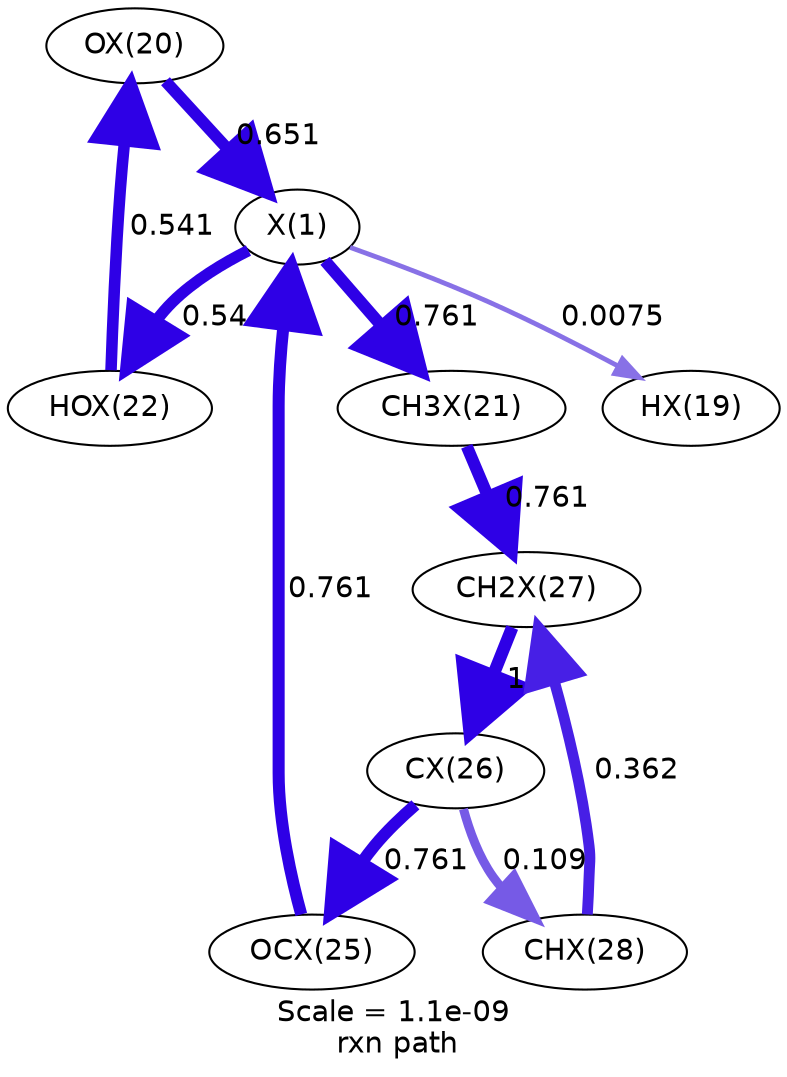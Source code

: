 digraph reaction_paths {
center=1;
s24 -> s22[fontname="Helvetica", style="setlinewidth(5.68)", arrowsize=2.84, color="0.7, 1.15, 0.9"
, label=" 0.651"];
s22 -> s23[fontname="Helvetica", style="setlinewidth(2.31)", arrowsize=1.15, color="0.7, 0.508, 0.9"
, label=" 0.0075"];
s22 -> s26[fontname="Helvetica", style="setlinewidth(5.54)", arrowsize=2.77, color="0.7, 1.04, 0.9"
, label=" 0.54"];
s22 -> s25[fontname="Helvetica", style="setlinewidth(5.79)", arrowsize=2.9, color="0.7, 1.26, 0.9"
, label=" 0.761"];
s29 -> s22[fontname="Helvetica", style="setlinewidth(5.79)", arrowsize=2.9, color="0.7, 1.26, 0.9"
, label=" 0.761"];
s26 -> s24[fontname="Helvetica", style="setlinewidth(5.54)", arrowsize=2.77, color="0.7, 1.04, 0.9"
, label=" 0.541"];
s25 -> s31[fontname="Helvetica", style="setlinewidth(5.79)", arrowsize=2.9, color="0.7, 1.26, 0.9"
, label=" 0.761"];
s32 -> s31[fontname="Helvetica", style="setlinewidth(5.23)", arrowsize=2.62, color="0.7, 0.862, 0.9"
, label=" 0.362"];
s31 -> s30[fontname="Helvetica", style="setlinewidth(6)", arrowsize=3, color="0.7, 1.5, 0.9"
, label=" 1"];
s30 -> s32[fontname="Helvetica", style="setlinewidth(4.33)", arrowsize=2.16, color="0.7, 0.609, 0.9"
, label=" 0.109"];
s30 -> s29[fontname="Helvetica", style="setlinewidth(5.79)", arrowsize=2.9, color="0.7, 1.26, 0.9"
, label=" 0.761"];
s22 [ fontname="Helvetica", label="X(1)"];
s23 [ fontname="Helvetica", label="HX(19)"];
s24 [ fontname="Helvetica", label="OX(20)"];
s25 [ fontname="Helvetica", label="CH3X(21)"];
s26 [ fontname="Helvetica", label="HOX(22)"];
s29 [ fontname="Helvetica", label="OCX(25)"];
s30 [ fontname="Helvetica", label="CX(26)"];
s31 [ fontname="Helvetica", label="CH2X(27)"];
s32 [ fontname="Helvetica", label="CHX(28)"];
 label = "Scale = 1.1e-09\l rxn path";
 fontname = "Helvetica";
}
